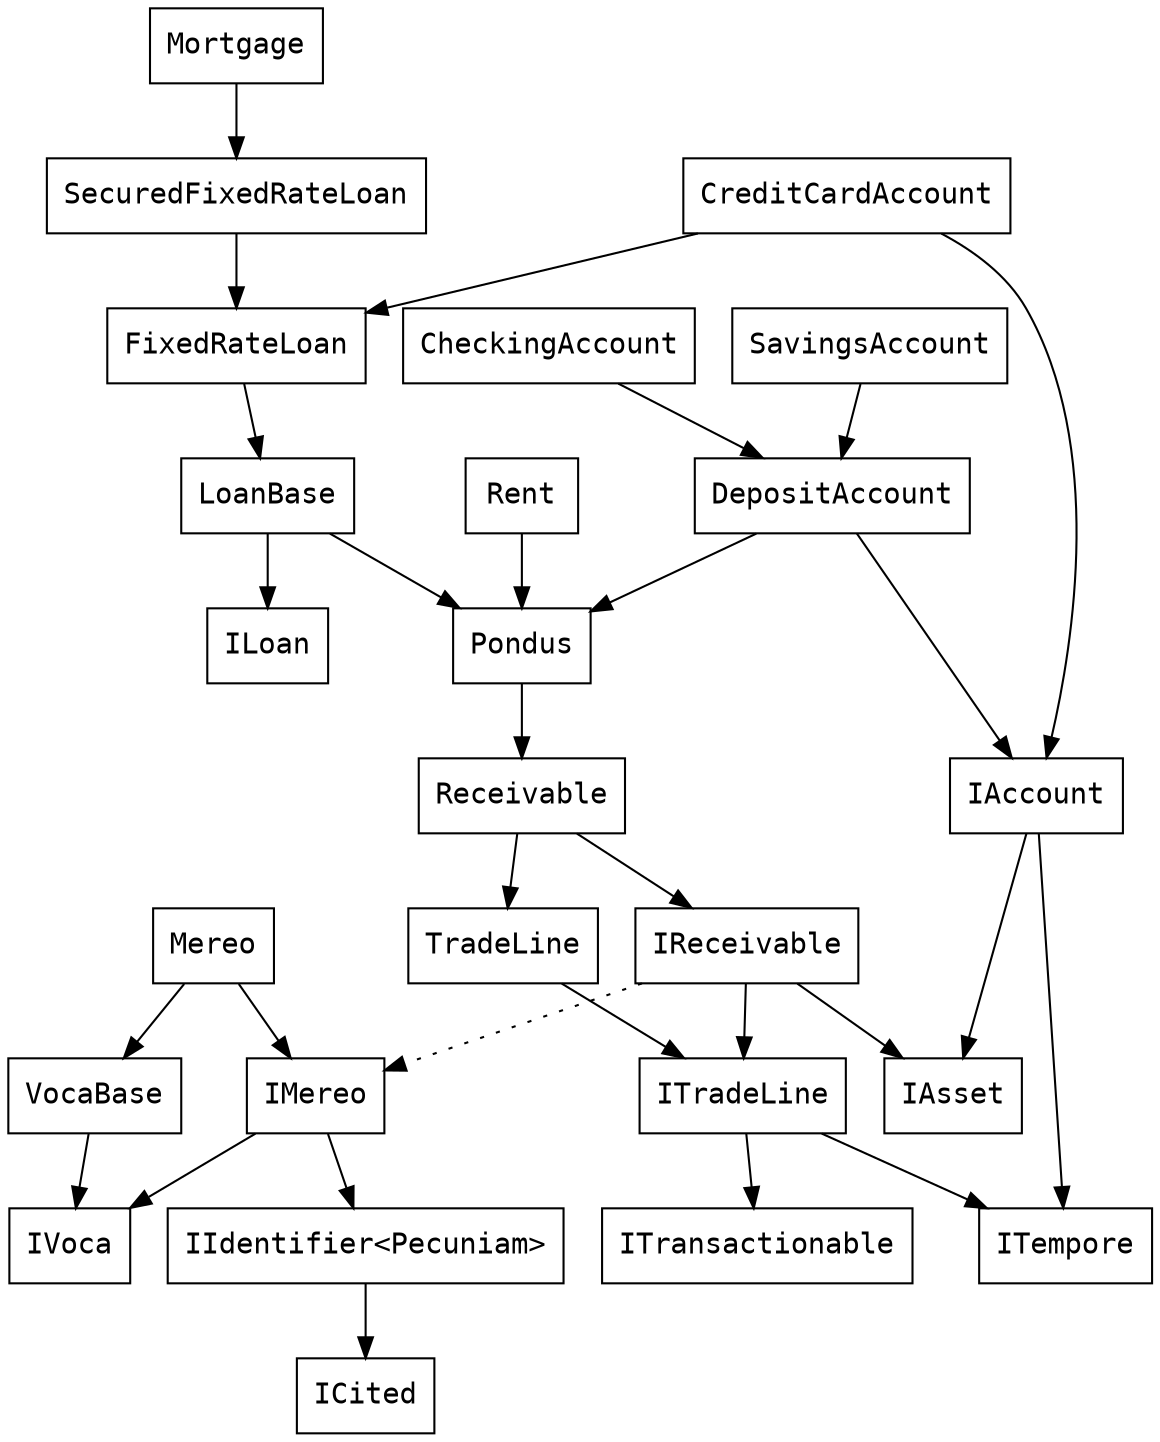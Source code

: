 digraph noFutureRandDataSp {
    node [fontname=Consolas, shape=box]
    
    IIdentifier [label="IIdentifier<Pecuniam>"]
    
    Mortgage -> SecuredFixedRateLoan
    SecuredFixedRateLoan -> FixedRateLoan
    CreditCardAccount -> FixedRateLoan
    CreditCardAccount -> IAccount
    FixedRateLoan -> LoanBase
    LoanBase -> Pondus
    Rent -> Pondus
    CheckingAccount -> DepositAccount
    SavingsAccount -> DepositAccount
    DepositAccount -> Pondus
    DepositAccount -> IAccount
    Receivable -> IReceivable
    Receivable -> TradeLine
    IReceivable -> ITradeLine
    IReceivable -> IAsset
    IReceivable -> IMereo [style="dotted"]
    Mereo -> VocaBase
    Mereo -> IMereo
    IMereo -> IVoca
    VocaBase -> IVoca
    IMereo -> IIdentifier
    IIdentifier -> ICited
    LoanBase -> ILoan
    TradeLine -> ITradeLine
    ITradeLine -> ITempore
    ITradeLine -> ITransactionable
    IAccount -> IAsset
    IAccount -> ITempore
    Pondus -> Receivable
}